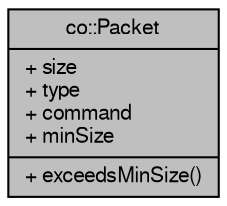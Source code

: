 digraph G
{
  edge [fontname="FreeSans",fontsize="10",labelfontname="FreeSans",labelfontsize="10"];
  node [fontname="FreeSans",fontsize="10",shape=record];
  Node1 [label="{co::Packet\n|+ size\l+ type\l+ command\l+ minSize\l|+ exceedsMinSize()\l}",height=0.2,width=0.4,color="black", fillcolor="grey75", style="filled" fontcolor="black"];
}
